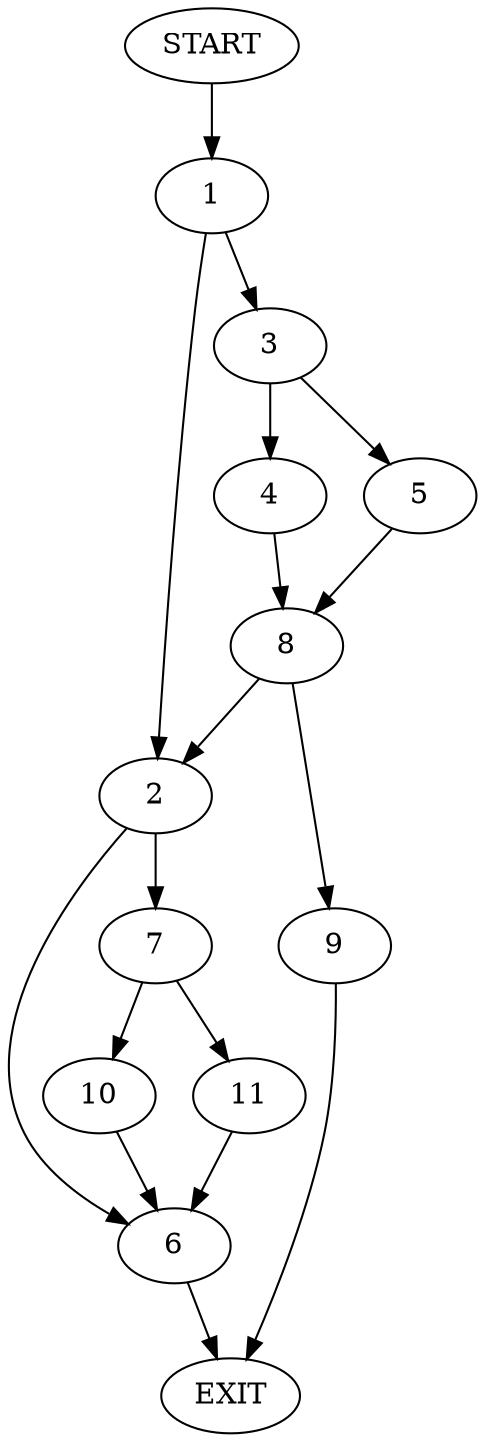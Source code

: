digraph {
0 [label="START"]
12 [label="EXIT"]
0 -> 1
1 -> 2
1 -> 3
3 -> 4
3 -> 5
2 -> 6
2 -> 7
4 -> 8
5 -> 8
8 -> 2
8 -> 9
9 -> 12
6 -> 12
7 -> 10
7 -> 11
11 -> 6
10 -> 6
}
